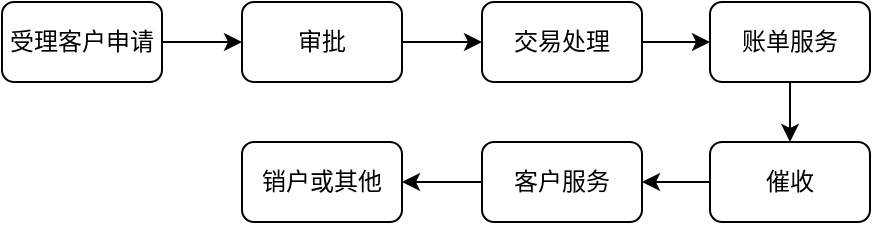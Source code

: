 <mxfile version="14.1.1" type="github">
  <diagram id="Eswh1nnrsWey9anL-MPD" name="Page-1">
    <mxGraphModel dx="782" dy="474" grid="1" gridSize="10" guides="1" tooltips="1" connect="1" arrows="1" fold="1" page="1" pageScale="1" pageWidth="827" pageHeight="1169" math="0" shadow="0">
      <root>
        <mxCell id="0" />
        <mxCell id="1" parent="0" />
        <mxCell id="TC-UpAm2LNaaTO5XZvo8-1" value="受理客户申请" style="rounded=1;whiteSpace=wrap;html=1;" vertex="1" parent="1">
          <mxGeometry x="60" y="90" width="80" height="40" as="geometry" />
        </mxCell>
        <mxCell id="TC-UpAm2LNaaTO5XZvo8-3" value="审批" style="rounded=1;whiteSpace=wrap;html=1;" vertex="1" parent="1">
          <mxGeometry x="180" y="90" width="80" height="40" as="geometry" />
        </mxCell>
        <mxCell id="TC-UpAm2LNaaTO5XZvo8-4" value="交易处理" style="rounded=1;whiteSpace=wrap;html=1;" vertex="1" parent="1">
          <mxGeometry x="300" y="90" width="80" height="40" as="geometry" />
        </mxCell>
        <mxCell id="TC-UpAm2LNaaTO5XZvo8-5" value="账单服务" style="rounded=1;whiteSpace=wrap;html=1;" vertex="1" parent="1">
          <mxGeometry x="414" y="90" width="80" height="40" as="geometry" />
        </mxCell>
        <mxCell id="TC-UpAm2LNaaTO5XZvo8-6" value="催收" style="rounded=1;whiteSpace=wrap;html=1;" vertex="1" parent="1">
          <mxGeometry x="414" y="160" width="80" height="40" as="geometry" />
        </mxCell>
        <mxCell id="TC-UpAm2LNaaTO5XZvo8-7" value="客户服务" style="rounded=1;whiteSpace=wrap;html=1;" vertex="1" parent="1">
          <mxGeometry x="300" y="160" width="80" height="40" as="geometry" />
        </mxCell>
        <mxCell id="TC-UpAm2LNaaTO5XZvo8-8" value="销户或其他" style="rounded=1;whiteSpace=wrap;html=1;" vertex="1" parent="1">
          <mxGeometry x="180" y="160" width="80" height="40" as="geometry" />
        </mxCell>
        <mxCell id="TC-UpAm2LNaaTO5XZvo8-9" value="" style="endArrow=classic;html=1;exitX=1;exitY=0.5;exitDx=0;exitDy=0;" edge="1" parent="1" source="TC-UpAm2LNaaTO5XZvo8-1" target="TC-UpAm2LNaaTO5XZvo8-3">
          <mxGeometry width="50" height="50" relative="1" as="geometry">
            <mxPoint x="380" y="230" as="sourcePoint" />
            <mxPoint x="430" y="180" as="targetPoint" />
          </mxGeometry>
        </mxCell>
        <mxCell id="TC-UpAm2LNaaTO5XZvo8-10" value="" style="endArrow=classic;html=1;exitX=1;exitY=0.5;exitDx=0;exitDy=0;entryX=0;entryY=0.5;entryDx=0;entryDy=0;" edge="1" parent="1" source="TC-UpAm2LNaaTO5XZvo8-3" target="TC-UpAm2LNaaTO5XZvo8-4">
          <mxGeometry width="50" height="50" relative="1" as="geometry">
            <mxPoint x="260" y="140" as="sourcePoint" />
            <mxPoint x="310" y="90" as="targetPoint" />
          </mxGeometry>
        </mxCell>
        <mxCell id="TC-UpAm2LNaaTO5XZvo8-11" value="" style="endArrow=classic;html=1;exitX=1;exitY=0.5;exitDx=0;exitDy=0;entryX=0;entryY=0.5;entryDx=0;entryDy=0;" edge="1" parent="1" source="TC-UpAm2LNaaTO5XZvo8-4" target="TC-UpAm2LNaaTO5XZvo8-5">
          <mxGeometry width="50" height="50" relative="1" as="geometry">
            <mxPoint x="380" y="230" as="sourcePoint" />
            <mxPoint x="430" y="180" as="targetPoint" />
          </mxGeometry>
        </mxCell>
        <mxCell id="TC-UpAm2LNaaTO5XZvo8-12" value="" style="endArrow=classic;html=1;entryX=0.5;entryY=0;entryDx=0;entryDy=0;exitX=0.5;exitY=1;exitDx=0;exitDy=0;" edge="1" parent="1" source="TC-UpAm2LNaaTO5XZvo8-5" target="TC-UpAm2LNaaTO5XZvo8-6">
          <mxGeometry width="50" height="50" relative="1" as="geometry">
            <mxPoint x="380" y="230" as="sourcePoint" />
            <mxPoint x="430" y="180" as="targetPoint" />
          </mxGeometry>
        </mxCell>
        <mxCell id="TC-UpAm2LNaaTO5XZvo8-13" value="" style="endArrow=classic;html=1;entryX=1;entryY=0.5;entryDx=0;entryDy=0;exitX=0;exitY=0.5;exitDx=0;exitDy=0;" edge="1" parent="1" source="TC-UpAm2LNaaTO5XZvo8-6" target="TC-UpAm2LNaaTO5XZvo8-7">
          <mxGeometry width="50" height="50" relative="1" as="geometry">
            <mxPoint x="410" y="180" as="sourcePoint" />
            <mxPoint x="430" y="180" as="targetPoint" />
          </mxGeometry>
        </mxCell>
        <mxCell id="TC-UpAm2LNaaTO5XZvo8-15" value="" style="endArrow=classic;html=1;entryX=1;entryY=0.5;entryDx=0;entryDy=0;" edge="1" parent="1" source="TC-UpAm2LNaaTO5XZvo8-7" target="TC-UpAm2LNaaTO5XZvo8-8">
          <mxGeometry width="50" height="50" relative="1" as="geometry">
            <mxPoint x="380" y="230" as="sourcePoint" />
            <mxPoint x="430" y="180" as="targetPoint" />
          </mxGeometry>
        </mxCell>
      </root>
    </mxGraphModel>
  </diagram>
</mxfile>
